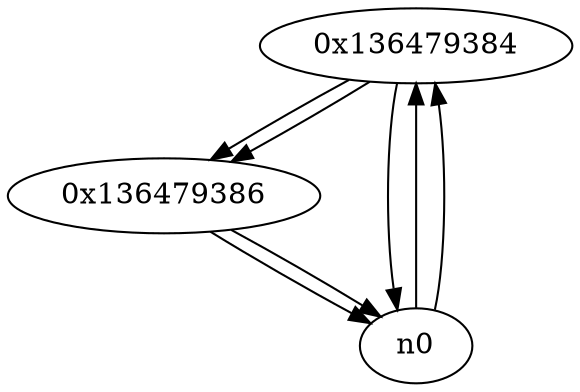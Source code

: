 digraph G{
/* nodes */
  n1 [label="0x136479384"]
  n2 [label="0x136479386"]
/* edges */
n1 -> n2;
n1 -> n0;
n0 -> n1;
n0 -> n1;
n2 -> n0;
n2 -> n0;
n1 -> n2;
}

